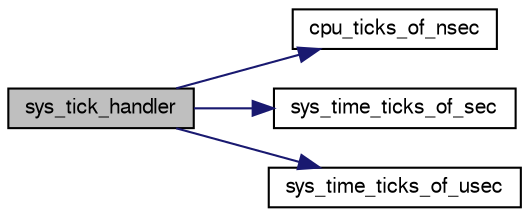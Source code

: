 digraph "sys_tick_handler"
{
  edge [fontname="FreeSans",fontsize="10",labelfontname="FreeSans",labelfontsize="10"];
  node [fontname="FreeSans",fontsize="10",shape=record];
  rankdir="LR";
  Node1 [label="sys_tick_handler",height=0.2,width=0.4,color="black", fillcolor="grey75", style="filled", fontcolor="black"];
  Node1 -> Node2 [color="midnightblue",fontsize="10",style="solid",fontname="FreeSans"];
  Node2 [label="cpu_ticks_of_nsec",height=0.2,width=0.4,color="black", fillcolor="white", style="filled",URL="$sys__time_8h.html#ab9fdc67ec3fff3769bebcd04e7ee86c2"];
  Node1 -> Node3 [color="midnightblue",fontsize="10",style="solid",fontname="FreeSans"];
  Node3 [label="sys_time_ticks_of_sec",height=0.2,width=0.4,color="black", fillcolor="white", style="filled",URL="$sys__time_8h.html#a2894f16d75a4d3c6ad1449d7bba85406"];
  Node1 -> Node4 [color="midnightblue",fontsize="10",style="solid",fontname="FreeSans"];
  Node4 [label="sys_time_ticks_of_usec",height=0.2,width=0.4,color="black", fillcolor="white", style="filled",URL="$sys__time_8h.html#a46ccccbd8fdf3b1c359475fd05bebd0b"];
}
